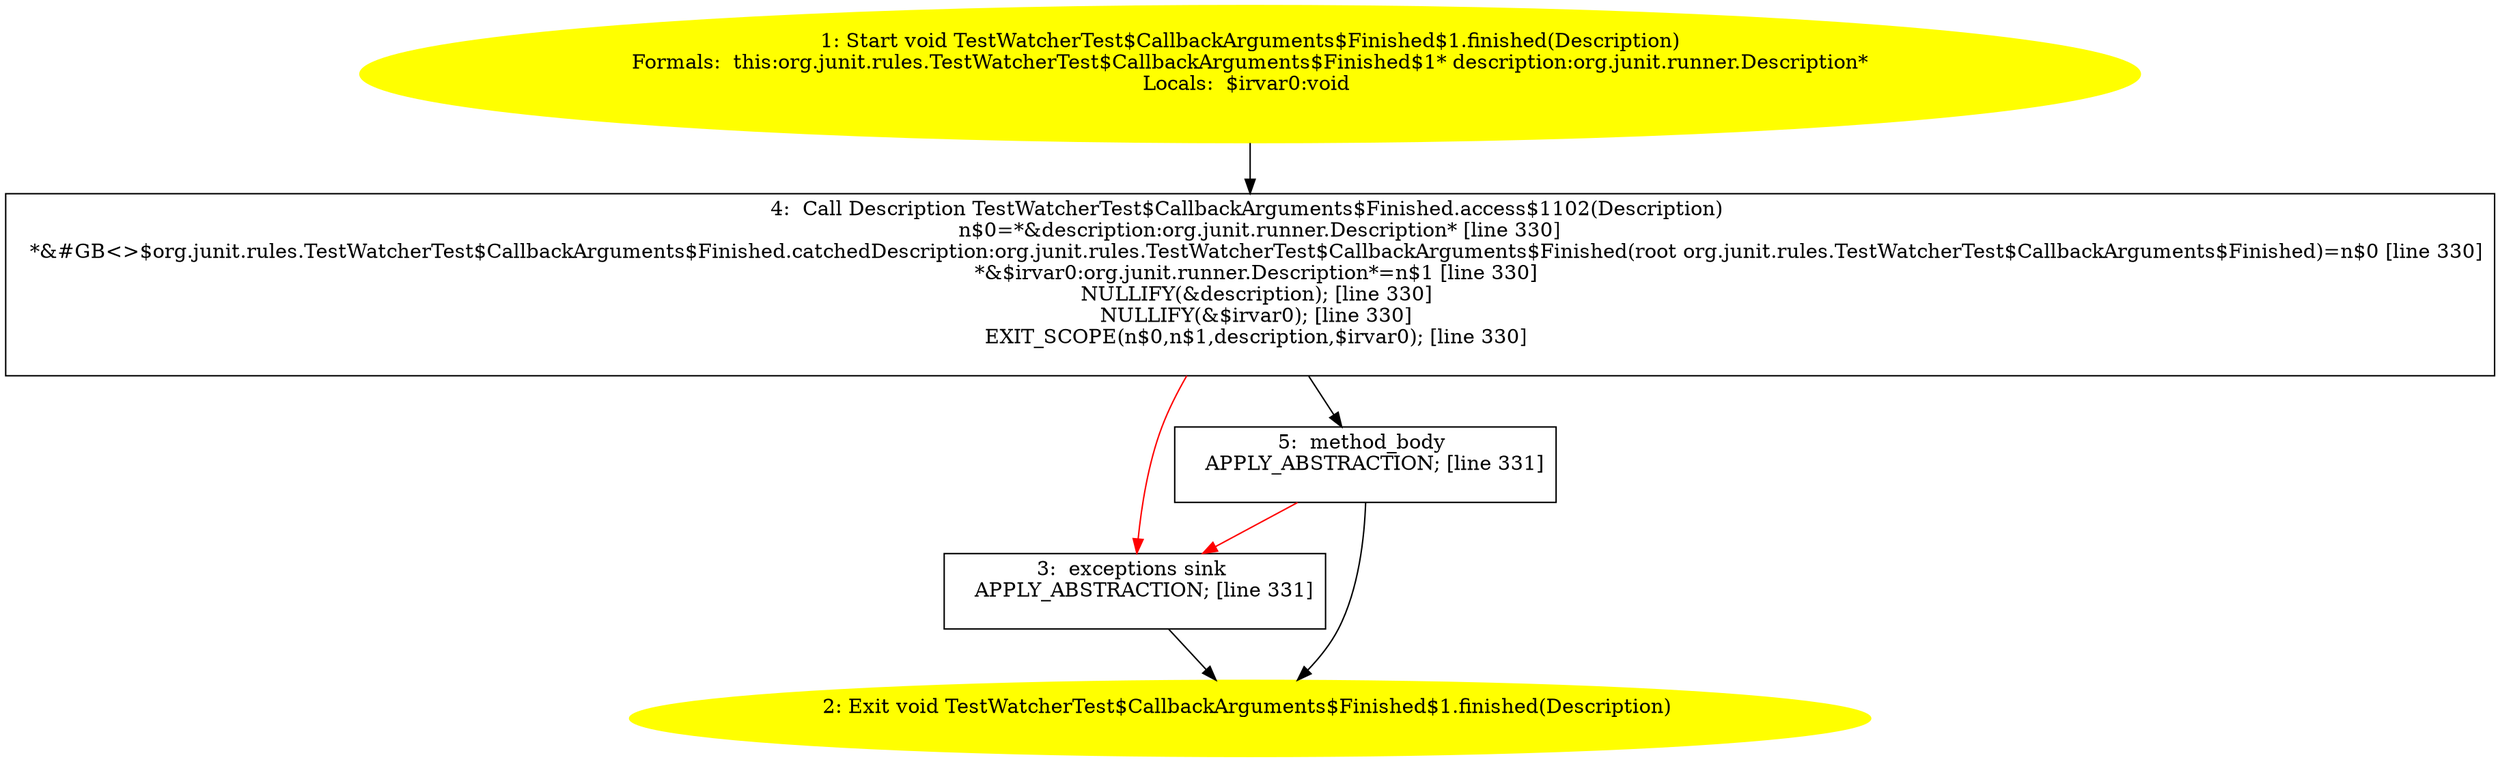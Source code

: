 /* @generated */
digraph cfg {
"org.junit.rules.TestWatcherTest$CallbackArguments$Finished$1.finished(org.junit.runner.Description):.40bbc22028245ea52d8124b4fd14633d_1" [label="1: Start void TestWatcherTest$CallbackArguments$Finished$1.finished(Description)\nFormals:  this:org.junit.rules.TestWatcherTest$CallbackArguments$Finished$1* description:org.junit.runner.Description*\nLocals:  $irvar0:void \n  " color=yellow style=filled]
	

	 "org.junit.rules.TestWatcherTest$CallbackArguments$Finished$1.finished(org.junit.runner.Description):.40bbc22028245ea52d8124b4fd14633d_1" -> "org.junit.rules.TestWatcherTest$CallbackArguments$Finished$1.finished(org.junit.runner.Description):.40bbc22028245ea52d8124b4fd14633d_4" ;
"org.junit.rules.TestWatcherTest$CallbackArguments$Finished$1.finished(org.junit.runner.Description):.40bbc22028245ea52d8124b4fd14633d_2" [label="2: Exit void TestWatcherTest$CallbackArguments$Finished$1.finished(Description) \n  " color=yellow style=filled]
	

"org.junit.rules.TestWatcherTest$CallbackArguments$Finished$1.finished(org.junit.runner.Description):.40bbc22028245ea52d8124b4fd14633d_3" [label="3:  exceptions sink \n   APPLY_ABSTRACTION; [line 331]\n " shape="box"]
	

	 "org.junit.rules.TestWatcherTest$CallbackArguments$Finished$1.finished(org.junit.runner.Description):.40bbc22028245ea52d8124b4fd14633d_3" -> "org.junit.rules.TestWatcherTest$CallbackArguments$Finished$1.finished(org.junit.runner.Description):.40bbc22028245ea52d8124b4fd14633d_2" ;
"org.junit.rules.TestWatcherTest$CallbackArguments$Finished$1.finished(org.junit.runner.Description):.40bbc22028245ea52d8124b4fd14633d_4" [label="4:  Call Description TestWatcherTest$CallbackArguments$Finished.access$1102(Description) \n   n$0=*&description:org.junit.runner.Description* [line 330]\n  *&#GB<>$org.junit.rules.TestWatcherTest$CallbackArguments$Finished.catchedDescription:org.junit.rules.TestWatcherTest$CallbackArguments$Finished(root org.junit.rules.TestWatcherTest$CallbackArguments$Finished)=n$0 [line 330]\n  *&$irvar0:org.junit.runner.Description*=n$1 [line 330]\n  NULLIFY(&description); [line 330]\n  NULLIFY(&$irvar0); [line 330]\n  EXIT_SCOPE(n$0,n$1,description,$irvar0); [line 330]\n " shape="box"]
	

	 "org.junit.rules.TestWatcherTest$CallbackArguments$Finished$1.finished(org.junit.runner.Description):.40bbc22028245ea52d8124b4fd14633d_4" -> "org.junit.rules.TestWatcherTest$CallbackArguments$Finished$1.finished(org.junit.runner.Description):.40bbc22028245ea52d8124b4fd14633d_5" ;
	 "org.junit.rules.TestWatcherTest$CallbackArguments$Finished$1.finished(org.junit.runner.Description):.40bbc22028245ea52d8124b4fd14633d_4" -> "org.junit.rules.TestWatcherTest$CallbackArguments$Finished$1.finished(org.junit.runner.Description):.40bbc22028245ea52d8124b4fd14633d_3" [color="red" ];
"org.junit.rules.TestWatcherTest$CallbackArguments$Finished$1.finished(org.junit.runner.Description):.40bbc22028245ea52d8124b4fd14633d_5" [label="5:  method_body \n   APPLY_ABSTRACTION; [line 331]\n " shape="box"]
	

	 "org.junit.rules.TestWatcherTest$CallbackArguments$Finished$1.finished(org.junit.runner.Description):.40bbc22028245ea52d8124b4fd14633d_5" -> "org.junit.rules.TestWatcherTest$CallbackArguments$Finished$1.finished(org.junit.runner.Description):.40bbc22028245ea52d8124b4fd14633d_2" ;
	 "org.junit.rules.TestWatcherTest$CallbackArguments$Finished$1.finished(org.junit.runner.Description):.40bbc22028245ea52d8124b4fd14633d_5" -> "org.junit.rules.TestWatcherTest$CallbackArguments$Finished$1.finished(org.junit.runner.Description):.40bbc22028245ea52d8124b4fd14633d_3" [color="red" ];
}
